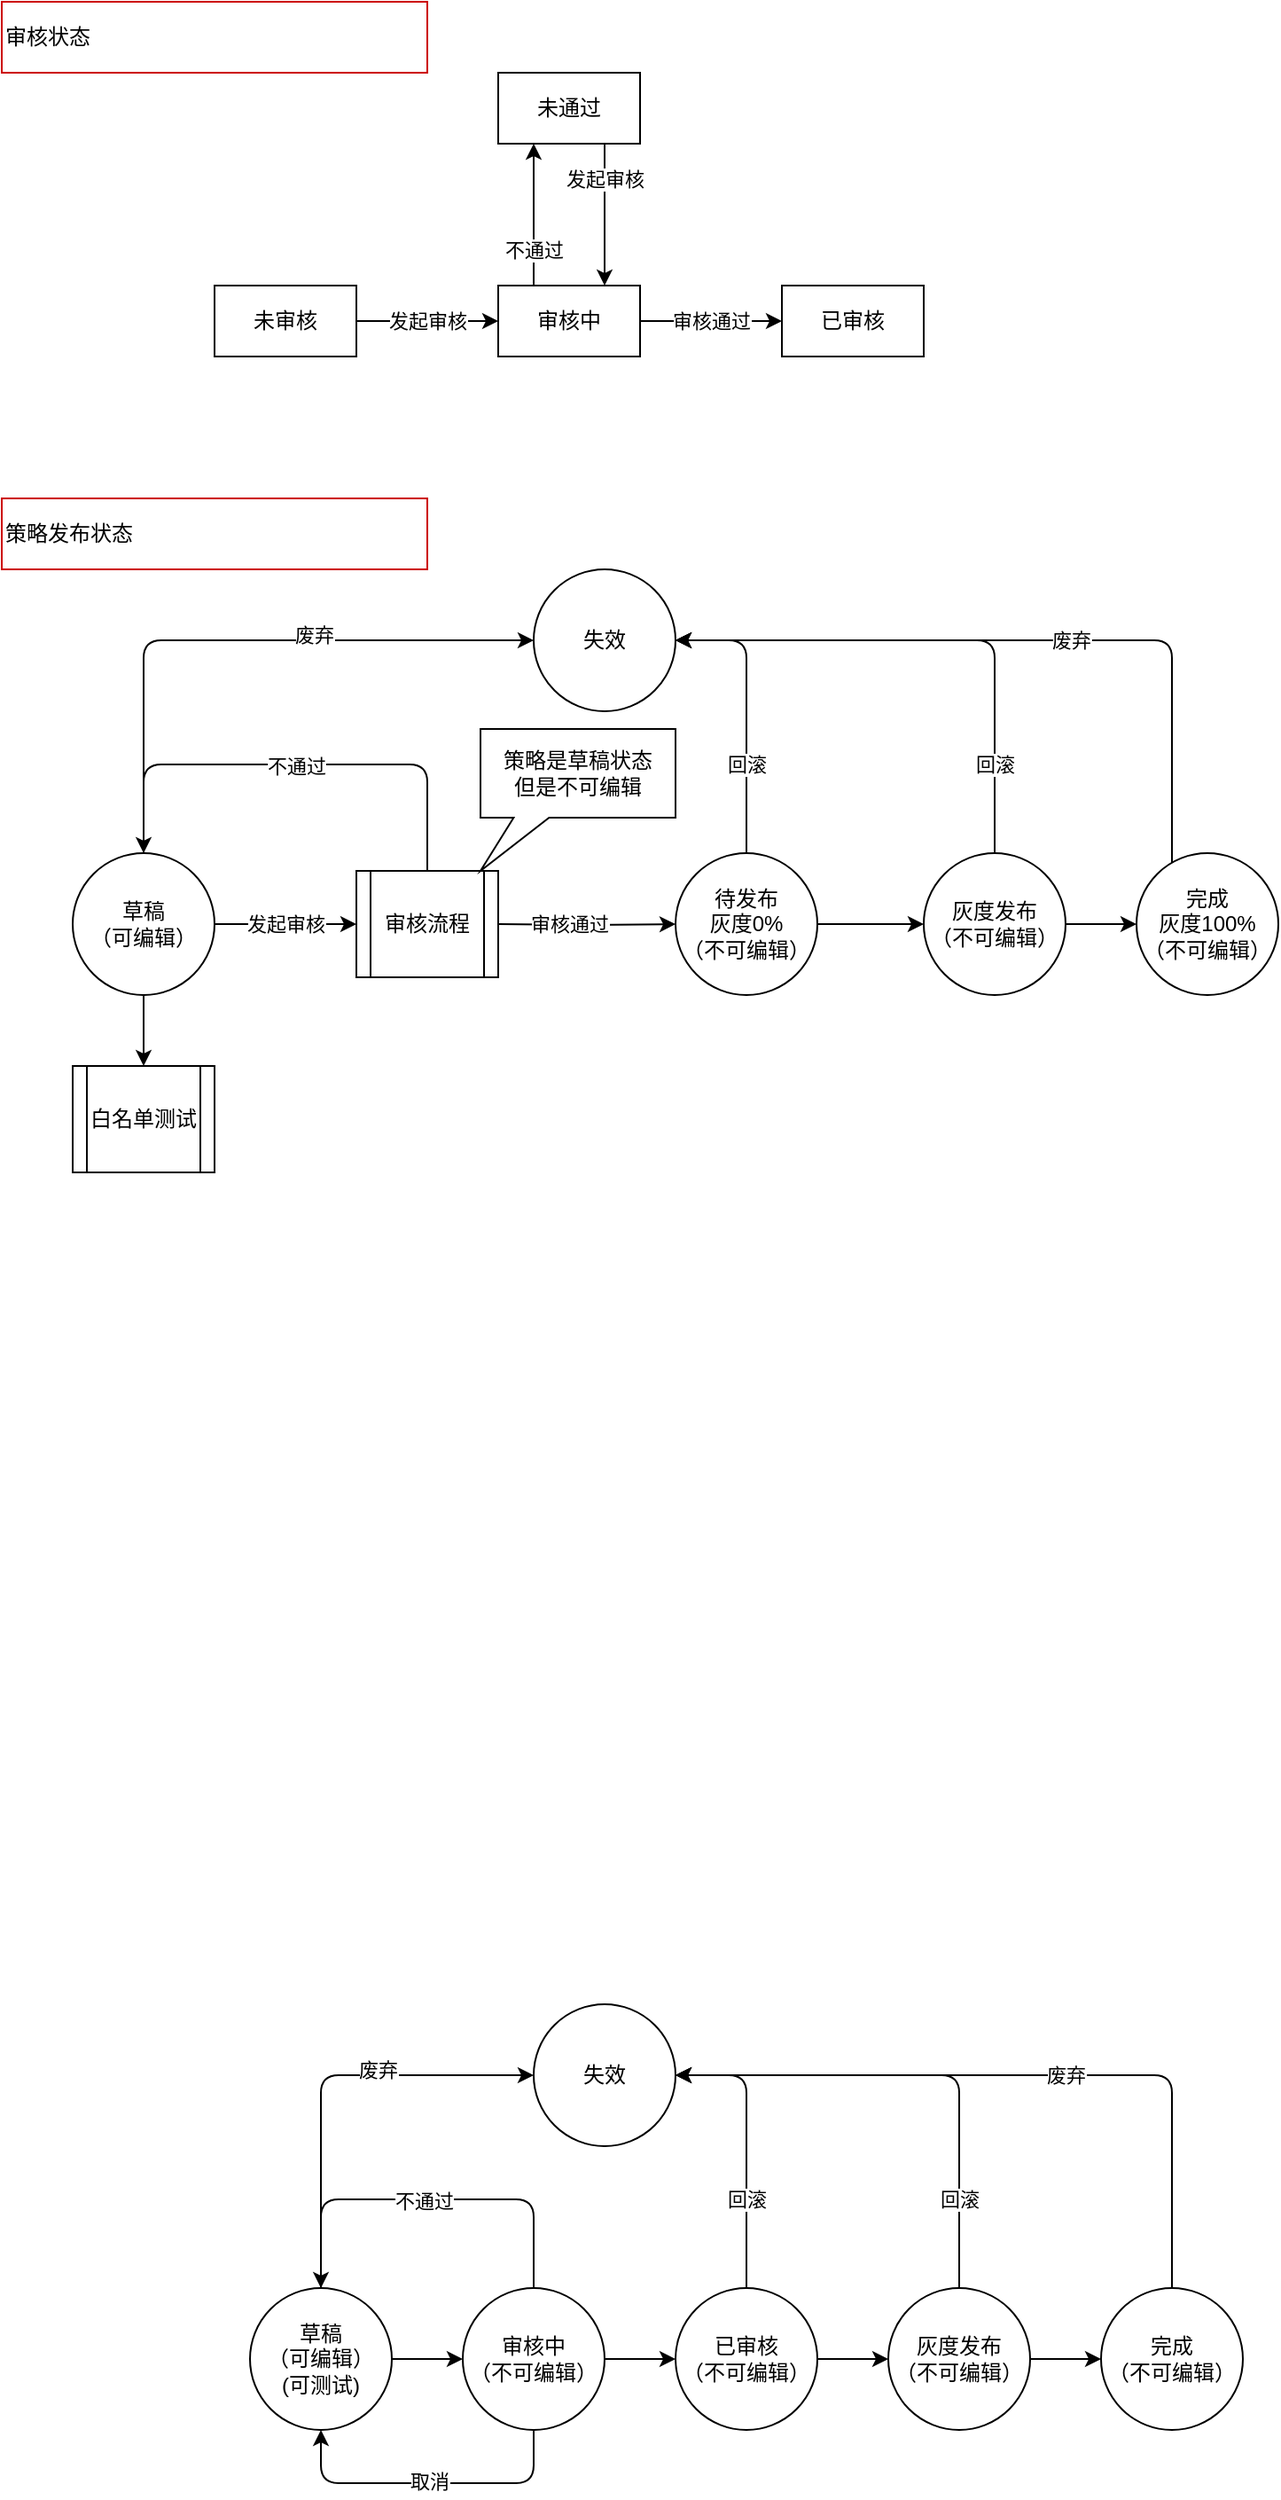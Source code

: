 <mxfile version="13.8.2" type="github">
  <diagram id="C5RBs43oDa-KdzZeNtuy" name="Page-1">
    <mxGraphModel dx="946" dy="614" grid="1" gridSize="10" guides="1" tooltips="1" connect="1" arrows="1" fold="1" page="1" pageScale="1" pageWidth="827" pageHeight="1169" math="0" shadow="0">
      <root>
        <mxCell id="WIyWlLk6GJQsqaUBKTNV-0" />
        <mxCell id="WIyWlLk6GJQsqaUBKTNV-1" parent="WIyWlLk6GJQsqaUBKTNV-0" />
        <mxCell id="y9QFn7rHhwee2csf8rgc-4" value="" style="edgeStyle=orthogonalEdgeStyle;rounded=0;orthogonalLoop=1;jettySize=auto;html=1;" parent="WIyWlLk6GJQsqaUBKTNV-1" source="y9QFn7rHhwee2csf8rgc-1" edge="1">
          <mxGeometry relative="1" as="geometry">
            <mxPoint x="240" y="560" as="targetPoint" />
          </mxGeometry>
        </mxCell>
        <mxCell id="YWj8ctwwKqHEaTYUi_iw-37" value="发起审核" style="edgeLabel;html=1;align=center;verticalAlign=middle;resizable=0;points=[];" vertex="1" connectable="0" parent="y9QFn7rHhwee2csf8rgc-4">
          <mxGeometry x="-0.175" y="2" relative="1" as="geometry">
            <mxPoint x="7" y="2" as="offset" />
          </mxGeometry>
        </mxCell>
        <mxCell id="y9QFn7rHhwee2csf8rgc-1" value="草稿&lt;br&gt;（可编辑）" style="ellipse;whiteSpace=wrap;html=1;aspect=fixed;" parent="WIyWlLk6GJQsqaUBKTNV-1" vertex="1">
          <mxGeometry x="80" y="520" width="80" height="80" as="geometry" />
        </mxCell>
        <mxCell id="y9QFn7rHhwee2csf8rgc-6" value="" style="edgeStyle=orthogonalEdgeStyle;rounded=0;orthogonalLoop=1;jettySize=auto;html=1;" parent="WIyWlLk6GJQsqaUBKTNV-1" target="y9QFn7rHhwee2csf8rgc-5" edge="1">
          <mxGeometry relative="1" as="geometry">
            <mxPoint x="320" y="560" as="sourcePoint" />
          </mxGeometry>
        </mxCell>
        <mxCell id="YWj8ctwwKqHEaTYUi_iw-38" value="审核通过" style="edgeLabel;html=1;align=center;verticalAlign=middle;resizable=0;points=[];" vertex="1" connectable="0" parent="y9QFn7rHhwee2csf8rgc-6">
          <mxGeometry x="0.1" relative="1" as="geometry">
            <mxPoint x="-15" as="offset" />
          </mxGeometry>
        </mxCell>
        <mxCell id="y9QFn7rHhwee2csf8rgc-8" value="" style="edgeStyle=orthogonalEdgeStyle;rounded=0;orthogonalLoop=1;jettySize=auto;html=1;" parent="WIyWlLk6GJQsqaUBKTNV-1" source="y9QFn7rHhwee2csf8rgc-5" target="y9QFn7rHhwee2csf8rgc-7" edge="1">
          <mxGeometry relative="1" as="geometry" />
        </mxCell>
        <mxCell id="y9QFn7rHhwee2csf8rgc-5" value="待发布&lt;br&gt;灰度0%&lt;br&gt;（不可编辑）" style="ellipse;whiteSpace=wrap;html=1;aspect=fixed;" parent="WIyWlLk6GJQsqaUBKTNV-1" vertex="1">
          <mxGeometry x="420" y="520" width="80" height="80" as="geometry" />
        </mxCell>
        <mxCell id="y9QFn7rHhwee2csf8rgc-12" value="" style="edgeStyle=orthogonalEdgeStyle;rounded=0;orthogonalLoop=1;jettySize=auto;html=1;" parent="WIyWlLk6GJQsqaUBKTNV-1" source="y9QFn7rHhwee2csf8rgc-7" target="y9QFn7rHhwee2csf8rgc-10" edge="1">
          <mxGeometry relative="1" as="geometry" />
        </mxCell>
        <mxCell id="y9QFn7rHhwee2csf8rgc-7" value="灰度发布&lt;br&gt;（不可编辑）" style="ellipse;whiteSpace=wrap;html=1;aspect=fixed;" parent="WIyWlLk6GJQsqaUBKTNV-1" vertex="1">
          <mxGeometry x="560" y="520" width="80" height="80" as="geometry" />
        </mxCell>
        <mxCell id="y9QFn7rHhwee2csf8rgc-10" value="完成&lt;br&gt;灰度100%&lt;br&gt;（不可编辑）" style="ellipse;whiteSpace=wrap;html=1;aspect=fixed;" parent="WIyWlLk6GJQsqaUBKTNV-1" vertex="1">
          <mxGeometry x="680" y="520" width="80" height="80" as="geometry" />
        </mxCell>
        <mxCell id="y9QFn7rHhwee2csf8rgc-11" value="失效" style="ellipse;whiteSpace=wrap;html=1;aspect=fixed;" parent="WIyWlLk6GJQsqaUBKTNV-1" vertex="1">
          <mxGeometry x="340" y="360" width="80" height="80" as="geometry" />
        </mxCell>
        <mxCell id="y9QFn7rHhwee2csf8rgc-13" value="" style="endArrow=classic;html=1;edgeStyle=orthogonalEdgeStyle;entryX=0;entryY=0.5;entryDx=0;entryDy=0;exitX=0.5;exitY=0;exitDx=0;exitDy=0;" parent="WIyWlLk6GJQsqaUBKTNV-1" source="y9QFn7rHhwee2csf8rgc-1" target="y9QFn7rHhwee2csf8rgc-11" edge="1">
          <mxGeometry width="50" height="50" relative="1" as="geometry">
            <mxPoint x="100" y="520" as="sourcePoint" />
            <mxPoint x="430" y="860" as="targetPoint" />
            <Array as="points">
              <mxPoint x="120" y="400" />
            </Array>
          </mxGeometry>
        </mxCell>
        <mxCell id="MCUVz8PFSjMKoAwYEETB-7" value="废弃" style="edgeLabel;html=1;align=center;verticalAlign=middle;resizable=0;points=[];" parent="y9QFn7rHhwee2csf8rgc-13" vertex="1" connectable="0">
          <mxGeometry x="0.267" y="3" relative="1" as="geometry">
            <mxPoint as="offset" />
          </mxGeometry>
        </mxCell>
        <mxCell id="y9QFn7rHhwee2csf8rgc-17" value="" style="endArrow=classic;html=1;entryX=1;entryY=0.5;entryDx=0;entryDy=0;edgeStyle=orthogonalEdgeStyle;" parent="WIyWlLk6GJQsqaUBKTNV-1" source="y9QFn7rHhwee2csf8rgc-10" target="y9QFn7rHhwee2csf8rgc-11" edge="1">
          <mxGeometry width="50" height="50" relative="1" as="geometry">
            <mxPoint x="450" y="1010" as="sourcePoint" />
            <mxPoint x="500" y="960" as="targetPoint" />
            <Array as="points">
              <mxPoint x="700" y="400" />
            </Array>
          </mxGeometry>
        </mxCell>
        <mxCell id="MCUVz8PFSjMKoAwYEETB-6" value="废弃" style="edgeLabel;html=1;align=center;verticalAlign=middle;resizable=0;points=[];" parent="y9QFn7rHhwee2csf8rgc-17" vertex="1" connectable="0">
          <mxGeometry x="0.135" relative="1" as="geometry">
            <mxPoint x="47" as="offset" />
          </mxGeometry>
        </mxCell>
        <mxCell id="MCUVz8PFSjMKoAwYEETB-0" value="" style="endArrow=classic;html=1;edgeStyle=orthogonalEdgeStyle;exitX=0.5;exitY=0;exitDx=0;exitDy=0;" parent="WIyWlLk6GJQsqaUBKTNV-1" edge="1" source="YWj8ctwwKqHEaTYUi_iw-36">
          <mxGeometry width="50" height="50" relative="1" as="geometry">
            <mxPoint x="280" y="520" as="sourcePoint" />
            <mxPoint x="120" y="520" as="targetPoint" />
            <Array as="points">
              <mxPoint x="280" y="470" />
              <mxPoint x="120" y="470" />
            </Array>
          </mxGeometry>
        </mxCell>
        <mxCell id="MCUVz8PFSjMKoAwYEETB-1" value="不通过" style="edgeLabel;html=1;align=center;verticalAlign=middle;resizable=0;points=[];" parent="MCUVz8PFSjMKoAwYEETB-0" vertex="1" connectable="0">
          <mxGeometry x="0.02" y="1" relative="1" as="geometry">
            <mxPoint x="3" as="offset" />
          </mxGeometry>
        </mxCell>
        <mxCell id="MCUVz8PFSjMKoAwYEETB-2" value="" style="endArrow=classic;html=1;edgeStyle=orthogonalEdgeStyle;entryX=1;entryY=0.5;entryDx=0;entryDy=0;exitX=0.5;exitY=0;exitDx=0;exitDy=0;" parent="WIyWlLk6GJQsqaUBKTNV-1" source="y9QFn7rHhwee2csf8rgc-7" target="y9QFn7rHhwee2csf8rgc-11" edge="1">
          <mxGeometry width="50" height="50" relative="1" as="geometry">
            <mxPoint x="580" y="520" as="sourcePoint" />
            <mxPoint x="100" y="603" as="targetPoint" />
            <Array as="points">
              <mxPoint x="600" y="400" />
            </Array>
          </mxGeometry>
        </mxCell>
        <mxCell id="MCUVz8PFSjMKoAwYEETB-3" value="回滚" style="edgeLabel;html=1;align=center;verticalAlign=middle;resizable=0;points=[];" parent="MCUVz8PFSjMKoAwYEETB-2" vertex="1" connectable="0">
          <mxGeometry x="-0.035" y="2" relative="1" as="geometry">
            <mxPoint x="25" y="68" as="offset" />
          </mxGeometry>
        </mxCell>
        <mxCell id="MCUVz8PFSjMKoAwYEETB-12" value="审核状态" style="rounded=0;whiteSpace=wrap;html=1;strokeColor=#CC0000;align=left;" parent="WIyWlLk6GJQsqaUBKTNV-1" vertex="1">
          <mxGeometry x="40" y="40" width="240" height="40" as="geometry" />
        </mxCell>
        <mxCell id="MCUVz8PFSjMKoAwYEETB-14" value="" style="endArrow=classic;html=1;edgeStyle=orthogonalEdgeStyle;entryX=1;entryY=0.5;entryDx=0;entryDy=0;" parent="WIyWlLk6GJQsqaUBKTNV-1" edge="1" target="y9QFn7rHhwee2csf8rgc-11">
          <mxGeometry width="50" height="50" relative="1" as="geometry">
            <mxPoint x="460" y="520" as="sourcePoint" />
            <mxPoint x="220" y="602" as="targetPoint" />
            <Array as="points">
              <mxPoint x="460" y="400" />
            </Array>
          </mxGeometry>
        </mxCell>
        <mxCell id="YWj8ctwwKqHEaTYUi_iw-2" value="回滚" style="edgeLabel;html=1;align=center;verticalAlign=middle;resizable=0;points=[];" vertex="1" connectable="0" parent="MCUVz8PFSjMKoAwYEETB-14">
          <mxGeometry x="-0.3" relative="1" as="geometry">
            <mxPoint y="6" as="offset" />
          </mxGeometry>
        </mxCell>
        <mxCell id="YWj8ctwwKqHEaTYUi_iw-3" value="未审核" style="rounded=0;whiteSpace=wrap;html=1;" vertex="1" parent="WIyWlLk6GJQsqaUBKTNV-1">
          <mxGeometry x="160" y="200" width="80" height="40" as="geometry" />
        </mxCell>
        <mxCell id="YWj8ctwwKqHEaTYUi_iw-4" value="审核中" style="rounded=0;whiteSpace=wrap;html=1;" vertex="1" parent="WIyWlLk6GJQsqaUBKTNV-1">
          <mxGeometry x="320" y="200" width="80" height="40" as="geometry" />
        </mxCell>
        <mxCell id="YWj8ctwwKqHEaTYUi_iw-5" value="未通过" style="rounded=0;whiteSpace=wrap;html=1;" vertex="1" parent="WIyWlLk6GJQsqaUBKTNV-1">
          <mxGeometry x="320" y="80" width="80" height="40" as="geometry" />
        </mxCell>
        <mxCell id="YWj8ctwwKqHEaTYUi_iw-6" value="已审核" style="rounded=0;whiteSpace=wrap;html=1;" vertex="1" parent="WIyWlLk6GJQsqaUBKTNV-1">
          <mxGeometry x="480" y="200" width="80" height="40" as="geometry" />
        </mxCell>
        <mxCell id="YWj8ctwwKqHEaTYUi_iw-7" value="" style="edgeStyle=orthogonalEdgeStyle;rounded=0;orthogonalLoop=1;jettySize=auto;html=1;" edge="1" parent="WIyWlLk6GJQsqaUBKTNV-1" source="YWj8ctwwKqHEaTYUi_iw-8" target="YWj8ctwwKqHEaTYUi_iw-10">
          <mxGeometry relative="1" as="geometry" />
        </mxCell>
        <mxCell id="YWj8ctwwKqHEaTYUi_iw-8" value="草稿&lt;br&gt;（可编辑）&lt;br&gt;(可测试)" style="ellipse;whiteSpace=wrap;html=1;aspect=fixed;" vertex="1" parent="WIyWlLk6GJQsqaUBKTNV-1">
          <mxGeometry x="180" y="1329" width="80" height="80" as="geometry" />
        </mxCell>
        <mxCell id="YWj8ctwwKqHEaTYUi_iw-9" value="" style="edgeStyle=orthogonalEdgeStyle;rounded=0;orthogonalLoop=1;jettySize=auto;html=1;" edge="1" parent="WIyWlLk6GJQsqaUBKTNV-1" source="YWj8ctwwKqHEaTYUi_iw-10" target="YWj8ctwwKqHEaTYUi_iw-12">
          <mxGeometry relative="1" as="geometry" />
        </mxCell>
        <mxCell id="YWj8ctwwKqHEaTYUi_iw-10" value="审核中&lt;br&gt;（不可编辑）" style="ellipse;whiteSpace=wrap;html=1;aspect=fixed;" vertex="1" parent="WIyWlLk6GJQsqaUBKTNV-1">
          <mxGeometry x="300" y="1329" width="80" height="80" as="geometry" />
        </mxCell>
        <mxCell id="YWj8ctwwKqHEaTYUi_iw-11" value="" style="edgeStyle=orthogonalEdgeStyle;rounded=0;orthogonalLoop=1;jettySize=auto;html=1;" edge="1" parent="WIyWlLk6GJQsqaUBKTNV-1" source="YWj8ctwwKqHEaTYUi_iw-12" target="YWj8ctwwKqHEaTYUi_iw-14">
          <mxGeometry relative="1" as="geometry" />
        </mxCell>
        <mxCell id="YWj8ctwwKqHEaTYUi_iw-12" value="已审核&lt;br&gt;（不可编辑）" style="ellipse;whiteSpace=wrap;html=1;aspect=fixed;" vertex="1" parent="WIyWlLk6GJQsqaUBKTNV-1">
          <mxGeometry x="420" y="1329" width="80" height="80" as="geometry" />
        </mxCell>
        <mxCell id="YWj8ctwwKqHEaTYUi_iw-13" value="" style="edgeStyle=orthogonalEdgeStyle;rounded=0;orthogonalLoop=1;jettySize=auto;html=1;" edge="1" parent="WIyWlLk6GJQsqaUBKTNV-1" source="YWj8ctwwKqHEaTYUi_iw-14" target="YWj8ctwwKqHEaTYUi_iw-15">
          <mxGeometry relative="1" as="geometry" />
        </mxCell>
        <mxCell id="YWj8ctwwKqHEaTYUi_iw-14" value="灰度发布&lt;br&gt;（不可编辑）" style="ellipse;whiteSpace=wrap;html=1;aspect=fixed;" vertex="1" parent="WIyWlLk6GJQsqaUBKTNV-1">
          <mxGeometry x="540" y="1329" width="80" height="80" as="geometry" />
        </mxCell>
        <mxCell id="YWj8ctwwKqHEaTYUi_iw-15" value="完成&lt;br&gt;（不可编辑）" style="ellipse;whiteSpace=wrap;html=1;aspect=fixed;" vertex="1" parent="WIyWlLk6GJQsqaUBKTNV-1">
          <mxGeometry x="660" y="1329" width="80" height="80" as="geometry" />
        </mxCell>
        <mxCell id="YWj8ctwwKqHEaTYUi_iw-16" value="失效" style="ellipse;whiteSpace=wrap;html=1;aspect=fixed;" vertex="1" parent="WIyWlLk6GJQsqaUBKTNV-1">
          <mxGeometry x="340" y="1169" width="80" height="80" as="geometry" />
        </mxCell>
        <mxCell id="YWj8ctwwKqHEaTYUi_iw-17" value="" style="endArrow=classic;html=1;edgeStyle=orthogonalEdgeStyle;entryX=0;entryY=0.5;entryDx=0;entryDy=0;exitX=0.5;exitY=0;exitDx=0;exitDy=0;" edge="1" parent="WIyWlLk6GJQsqaUBKTNV-1" source="YWj8ctwwKqHEaTYUi_iw-8" target="YWj8ctwwKqHEaTYUi_iw-16">
          <mxGeometry width="50" height="50" relative="1" as="geometry">
            <mxPoint x="100" y="1329" as="sourcePoint" />
            <mxPoint x="430" y="1669" as="targetPoint" />
            <Array as="points">
              <mxPoint x="220" y="1209" />
            </Array>
          </mxGeometry>
        </mxCell>
        <mxCell id="YWj8ctwwKqHEaTYUi_iw-18" value="废弃" style="edgeLabel;html=1;align=center;verticalAlign=middle;resizable=0;points=[];" vertex="1" connectable="0" parent="YWj8ctwwKqHEaTYUi_iw-17">
          <mxGeometry x="0.267" y="3" relative="1" as="geometry">
            <mxPoint as="offset" />
          </mxGeometry>
        </mxCell>
        <mxCell id="YWj8ctwwKqHEaTYUi_iw-19" value="" style="endArrow=classic;html=1;entryX=1;entryY=0.5;entryDx=0;entryDy=0;edgeStyle=orthogonalEdgeStyle;" edge="1" parent="WIyWlLk6GJQsqaUBKTNV-1" source="YWj8ctwwKqHEaTYUi_iw-15" target="YWj8ctwwKqHEaTYUi_iw-16">
          <mxGeometry width="50" height="50" relative="1" as="geometry">
            <mxPoint x="450" y="1819" as="sourcePoint" />
            <mxPoint x="500" y="1769" as="targetPoint" />
            <Array as="points">
              <mxPoint x="700" y="1209" />
            </Array>
          </mxGeometry>
        </mxCell>
        <mxCell id="YWj8ctwwKqHEaTYUi_iw-20" value="废弃" style="edgeLabel;html=1;align=center;verticalAlign=middle;resizable=0;points=[];" vertex="1" connectable="0" parent="YWj8ctwwKqHEaTYUi_iw-19">
          <mxGeometry x="0.135" relative="1" as="geometry">
            <mxPoint x="47" as="offset" />
          </mxGeometry>
        </mxCell>
        <mxCell id="YWj8ctwwKqHEaTYUi_iw-21" value="" style="endArrow=classic;html=1;edgeStyle=orthogonalEdgeStyle;exitX=0.5;exitY=0;exitDx=0;exitDy=0;" edge="1" parent="WIyWlLk6GJQsqaUBKTNV-1">
          <mxGeometry width="50" height="50" relative="1" as="geometry">
            <mxPoint x="340" y="1329" as="sourcePoint" />
            <mxPoint x="220" y="1329" as="targetPoint" />
            <Array as="points">
              <mxPoint x="340" y="1279" />
              <mxPoint x="220" y="1279" />
            </Array>
          </mxGeometry>
        </mxCell>
        <mxCell id="YWj8ctwwKqHEaTYUi_iw-22" value="不通过" style="edgeLabel;html=1;align=center;verticalAlign=middle;resizable=0;points=[];" vertex="1" connectable="0" parent="YWj8ctwwKqHEaTYUi_iw-21">
          <mxGeometry x="0.02" y="1" relative="1" as="geometry">
            <mxPoint as="offset" />
          </mxGeometry>
        </mxCell>
        <mxCell id="YWj8ctwwKqHEaTYUi_iw-23" value="" style="endArrow=classic;html=1;edgeStyle=orthogonalEdgeStyle;entryX=1;entryY=0.5;entryDx=0;entryDy=0;" edge="1" parent="WIyWlLk6GJQsqaUBKTNV-1" target="YWj8ctwwKqHEaTYUi_iw-16">
          <mxGeometry width="50" height="50" relative="1" as="geometry">
            <mxPoint x="580" y="1329" as="sourcePoint" />
            <mxPoint x="100" y="1412" as="targetPoint" />
            <Array as="points">
              <mxPoint x="580" y="1209" />
            </Array>
          </mxGeometry>
        </mxCell>
        <mxCell id="YWj8ctwwKqHEaTYUi_iw-24" value="回滚" style="edgeLabel;html=1;align=center;verticalAlign=middle;resizable=0;points=[];" vertex="1" connectable="0" parent="YWj8ctwwKqHEaTYUi_iw-23">
          <mxGeometry x="-0.035" y="2" relative="1" as="geometry">
            <mxPoint x="15" y="68" as="offset" />
          </mxGeometry>
        </mxCell>
        <mxCell id="YWj8ctwwKqHEaTYUi_iw-25" value="" style="endArrow=classic;html=1;entryX=0.5;entryY=1;entryDx=0;entryDy=0;edgeStyle=orthogonalEdgeStyle;" edge="1" parent="WIyWlLk6GJQsqaUBKTNV-1" target="YWj8ctwwKqHEaTYUi_iw-8">
          <mxGeometry width="50" height="50" relative="1" as="geometry">
            <mxPoint x="340" y="1409" as="sourcePoint" />
            <mxPoint x="420" y="1429" as="targetPoint" />
            <Array as="points">
              <mxPoint x="340" y="1439" />
              <mxPoint x="220" y="1439" />
            </Array>
          </mxGeometry>
        </mxCell>
        <mxCell id="YWj8ctwwKqHEaTYUi_iw-26" value="取消" style="edgeLabel;html=1;align=center;verticalAlign=middle;resizable=0;points=[];" vertex="1" connectable="0" parent="YWj8ctwwKqHEaTYUi_iw-25">
          <mxGeometry x="-0.011" y="-1" relative="1" as="geometry">
            <mxPoint as="offset" />
          </mxGeometry>
        </mxCell>
        <mxCell id="YWj8ctwwKqHEaTYUi_iw-27" value="" style="endArrow=classic;html=1;edgeStyle=orthogonalEdgeStyle;entryX=1;entryY=0.5;entryDx=0;entryDy=0;" edge="1" parent="WIyWlLk6GJQsqaUBKTNV-1" target="YWj8ctwwKqHEaTYUi_iw-16">
          <mxGeometry width="50" height="50" relative="1" as="geometry">
            <mxPoint x="460" y="1329" as="sourcePoint" />
            <mxPoint x="220" y="1411" as="targetPoint" />
            <Array as="points">
              <mxPoint x="460" y="1209" />
            </Array>
          </mxGeometry>
        </mxCell>
        <mxCell id="YWj8ctwwKqHEaTYUi_iw-28" value="回滚" style="edgeLabel;html=1;align=center;verticalAlign=middle;resizable=0;points=[];" vertex="1" connectable="0" parent="YWj8ctwwKqHEaTYUi_iw-27">
          <mxGeometry x="-0.3" relative="1" as="geometry">
            <mxPoint y="6" as="offset" />
          </mxGeometry>
        </mxCell>
        <mxCell id="YWj8ctwwKqHEaTYUi_iw-29" value="发起审核" style="endArrow=classic;html=1;exitX=1;exitY=0.5;exitDx=0;exitDy=0;entryX=0;entryY=0.5;entryDx=0;entryDy=0;" edge="1" parent="WIyWlLk6GJQsqaUBKTNV-1" source="YWj8ctwwKqHEaTYUi_iw-3" target="YWj8ctwwKqHEaTYUi_iw-4">
          <mxGeometry width="50" height="50" relative="1" as="geometry">
            <mxPoint x="240" y="310" as="sourcePoint" />
            <mxPoint x="290" y="260" as="targetPoint" />
          </mxGeometry>
        </mxCell>
        <mxCell id="YWj8ctwwKqHEaTYUi_iw-30" value="" style="endArrow=classic;html=1;entryX=0.25;entryY=1;entryDx=0;entryDy=0;exitX=0.25;exitY=0;exitDx=0;exitDy=0;" edge="1" parent="WIyWlLk6GJQsqaUBKTNV-1" source="YWj8ctwwKqHEaTYUi_iw-4" target="YWj8ctwwKqHEaTYUi_iw-5">
          <mxGeometry width="50" height="50" relative="1" as="geometry">
            <mxPoint x="240" y="310" as="sourcePoint" />
            <mxPoint x="290" y="260" as="targetPoint" />
          </mxGeometry>
        </mxCell>
        <mxCell id="YWj8ctwwKqHEaTYUi_iw-31" value="不通过" style="edgeLabel;html=1;align=center;verticalAlign=middle;resizable=0;points=[];" vertex="1" connectable="0" parent="YWj8ctwwKqHEaTYUi_iw-30">
          <mxGeometry x="-0.125" relative="1" as="geometry">
            <mxPoint y="15" as="offset" />
          </mxGeometry>
        </mxCell>
        <mxCell id="YWj8ctwwKqHEaTYUi_iw-32" value="" style="endArrow=classic;html=1;exitX=0.75;exitY=1;exitDx=0;exitDy=0;entryX=0.75;entryY=0;entryDx=0;entryDy=0;" edge="1" parent="WIyWlLk6GJQsqaUBKTNV-1" source="YWj8ctwwKqHEaTYUi_iw-5" target="YWj8ctwwKqHEaTYUi_iw-4">
          <mxGeometry width="50" height="50" relative="1" as="geometry">
            <mxPoint x="240" y="310" as="sourcePoint" />
            <mxPoint x="290" y="260" as="targetPoint" />
          </mxGeometry>
        </mxCell>
        <mxCell id="YWj8ctwwKqHEaTYUi_iw-33" value="发起审核" style="edgeLabel;html=1;align=center;verticalAlign=middle;resizable=0;points=[];" vertex="1" connectable="0" parent="YWj8ctwwKqHEaTYUi_iw-32">
          <mxGeometry x="-0.55" relative="1" as="geometry">
            <mxPoint y="2" as="offset" />
          </mxGeometry>
        </mxCell>
        <mxCell id="YWj8ctwwKqHEaTYUi_iw-34" value="审核通过" style="endArrow=classic;html=1;entryX=0;entryY=0.5;entryDx=0;entryDy=0;exitX=1;exitY=0.5;exitDx=0;exitDy=0;" edge="1" parent="WIyWlLk6GJQsqaUBKTNV-1" source="YWj8ctwwKqHEaTYUi_iw-4" target="YWj8ctwwKqHEaTYUi_iw-6">
          <mxGeometry width="50" height="50" relative="1" as="geometry">
            <mxPoint x="240" y="310" as="sourcePoint" />
            <mxPoint x="290" y="260" as="targetPoint" />
          </mxGeometry>
        </mxCell>
        <mxCell id="YWj8ctwwKqHEaTYUi_iw-35" value="策略发布状态" style="rounded=0;whiteSpace=wrap;html=1;strokeColor=#CC0000;align=left;" vertex="1" parent="WIyWlLk6GJQsqaUBKTNV-1">
          <mxGeometry x="40" y="320" width="240" height="40" as="geometry" />
        </mxCell>
        <mxCell id="YWj8ctwwKqHEaTYUi_iw-36" value="审核流程" style="shape=process;whiteSpace=wrap;html=1;backgroundOutline=1;" vertex="1" parent="WIyWlLk6GJQsqaUBKTNV-1">
          <mxGeometry x="240" y="530" width="80" height="60" as="geometry" />
        </mxCell>
        <mxCell id="YWj8ctwwKqHEaTYUi_iw-40" value="策略是草稿状态&lt;br&gt;但是不可编辑" style="shape=callout;whiteSpace=wrap;html=1;perimeter=calloutPerimeter;position2=0;size=30;position=0.17;" vertex="1" parent="WIyWlLk6GJQsqaUBKTNV-1">
          <mxGeometry x="310" y="450" width="110" height="80" as="geometry" />
        </mxCell>
        <mxCell id="YWj8ctwwKqHEaTYUi_iw-41" value="白名单测试" style="shape=process;whiteSpace=wrap;html=1;backgroundOutline=1;" vertex="1" parent="WIyWlLk6GJQsqaUBKTNV-1">
          <mxGeometry x="80" y="640" width="80" height="60" as="geometry" />
        </mxCell>
        <mxCell id="YWj8ctwwKqHEaTYUi_iw-42" value="" style="endArrow=classic;html=1;exitX=0.5;exitY=1;exitDx=0;exitDy=0;entryX=0.5;entryY=0;entryDx=0;entryDy=0;" edge="1" parent="WIyWlLk6GJQsqaUBKTNV-1" source="y9QFn7rHhwee2csf8rgc-1" target="YWj8ctwwKqHEaTYUi_iw-41">
          <mxGeometry width="50" height="50" relative="1" as="geometry">
            <mxPoint x="260" y="600" as="sourcePoint" />
            <mxPoint x="310" y="550" as="targetPoint" />
          </mxGeometry>
        </mxCell>
      </root>
    </mxGraphModel>
  </diagram>
</mxfile>
